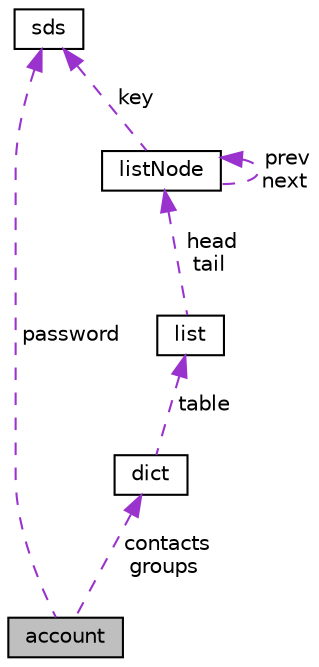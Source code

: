 digraph "account"
{
  edge [fontname="Helvetica",fontsize="10",labelfontname="Helvetica",labelfontsize="10"];
  node [fontname="Helvetica",fontsize="10",shape=record];
  Node1 [label="account",height=0.2,width=0.4,color="black", fillcolor="grey75", style="filled", fontcolor="black"];
  Node2 -> Node1 [dir="back",color="darkorchid3",fontsize="10",style="dashed",label=" contacts\ngroups" ,fontname="Helvetica"];
  Node2 [label="dict",height=0.2,width=0.4,color="black", fillcolor="white", style="filled",URL="$structdict.html"];
  Node3 -> Node2 [dir="back",color="darkorchid3",fontsize="10",style="dashed",label=" table" ,fontname="Helvetica"];
  Node3 [label="list",height=0.2,width=0.4,color="black", fillcolor="white", style="filled",URL="$structlist.html"];
  Node4 -> Node3 [dir="back",color="darkorchid3",fontsize="10",style="dashed",label=" head\ntail" ,fontname="Helvetica"];
  Node4 [label="listNode",height=0.2,width=0.4,color="black", fillcolor="white", style="filled",URL="$structlistNode.html"];
  Node4 -> Node4 [dir="back",color="darkorchid3",fontsize="10",style="dashed",label=" prev\nnext" ,fontname="Helvetica"];
  Node5 -> Node4 [dir="back",color="darkorchid3",fontsize="10",style="dashed",label=" key" ,fontname="Helvetica"];
  Node5 [label="sds",height=0.2,width=0.4,color="black", fillcolor="white", style="filled",URL="$structsds.html"];
  Node5 -> Node1 [dir="back",color="darkorchid3",fontsize="10",style="dashed",label=" password" ,fontname="Helvetica"];
}
